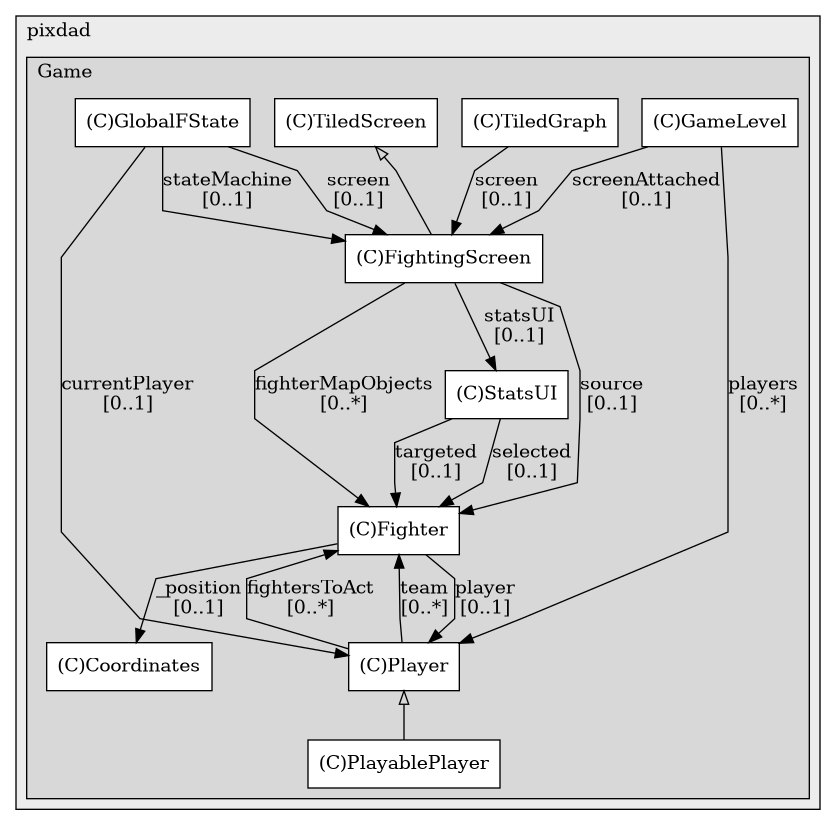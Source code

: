 @startuml

/' diagram meta data start
config=StructureConfiguration;
{
  "projectClassification": {
    "searchMode": "OpenProject", // OpenProject, AllProjects
    "includedProjects": "",
    "pathEndKeywords": "*.impl",
    "isClientPath": "",
    "isClientName": "",
    "isTestPath": "",
    "isTestName": "",
    "isMappingPath": "",
    "isMappingName": "",
    "isDataAccessPath": "",
    "isDataAccessName": "",
    "isDataStructurePath": "",
    "isDataStructureName": "",
    "isInterfaceStructuresPath": "",
    "isInterfaceStructuresName": "",
    "isEntryPointPath": "",
    "isEntryPointName": ""
  },
  "graphRestriction": {
    "classPackageExcludeFilter": "",
    "classPackageIncludeFilter": "",
    "classNameExcludeFilter": "",
    "classNameIncludeFilter": "",
    "methodNameExcludeFilter": "",
    "methodNameIncludeFilter": "",
    "removeByInheritance": "", // inheritance/annotation based filtering is done in a second step
    "removeByAnnotation": "",
    "removeByClassPackage": "", // cleanup the graph after inheritance/annotation based filtering is done
    "removeByClassName": "",
    "cutMappings": false,
    "cutEnum": true,
    "cutTests": true,
    "cutClient": true,
    "cutDataAccess": true,
    "cutInterfaceStructures": true,
    "cutDataStructures": true,
    "cutGetterAndSetter": true,
    "cutConstructors": true
  },
  "graphTraversal": {
    "forwardDepth": 3,
    "backwardDepth": 3,
    "classPackageExcludeFilter": "",
    "classPackageIncludeFilter": "",
    "classNameExcludeFilter": "",
    "classNameIncludeFilter": "",
    "methodNameExcludeFilter": "",
    "methodNameIncludeFilter": "",
    "hideMappings": false,
    "hideDataStructures": false,
    "hidePrivateMethods": true,
    "hideInterfaceCalls": true, // indirection: implementation -> interface (is hidden) -> implementation
    "onlyShowApplicationEntryPoints": false // root node is included
  },
  "details": {
    "aggregation": "GroupByClass", // ByClass, GroupByClass, None
    "showClassGenericTypes": true,
    "showMethods": false,
    "showMethodParameterNames": true,
    "showMethodParameterTypes": true,
    "showMethodReturnType": true,
    "showPackageLevels": 2,
    "showDetailedClassStructure": false
  },
  "rootClass": "fr.pixdad.Game.tiled.utils.Coordinates"
}
diagram meta data end '/



digraph g {
    rankdir="TB"
    splines=polyline
    

'nodes 
subgraph cluster_987858552 { 
   	label=pixdad
	labeljust=l
	fillcolor="#ececec"
	style=filled
   
   subgraph cluster_583152824 { 
   	label=Game
	labeljust=l
	fillcolor="#d8d8d8"
	style=filled
   
   Coordinates1860649759[
	label="(C)Coordinates"
	style=filled
	shape=rect
	fillcolor="#FFFFFF"
];

Fighter2110584278[
	label="(C)Fighter"
	style=filled
	shape=rect
	fillcolor="#FFFFFF"
];

FightingScreen1363904070[
	label="(C)FightingScreen"
	style=filled
	shape=rect
	fillcolor="#FFFFFF"
];

GameLevel154637267[
	label="(C)GameLevel"
	style=filled
	shape=rect
	fillcolor="#FFFFFF"
];

GlobalFState1363904070[
	label="(C)GlobalFState"
	style=filled
	shape=rect
	fillcolor="#FFFFFF"
];

PlayablePlayer2110584278[
	label="(C)PlayablePlayer"
	style=filled
	shape=rect
	fillcolor="#FFFFFF"
];

Player2110584278[
	label="(C)Player"
	style=filled
	shape=rect
	fillcolor="#FFFFFF"
];

StatsUI1905035480[
	label="(C)StatsUI"
	style=filled
	shape=rect
	fillcolor="#FFFFFF"
];

TiledGraph1567296106[
	label="(C)TiledGraph"
	style=filled
	shape=rect
	fillcolor="#FFFFFF"
];

TiledScreen1740837991[
	label="(C)TiledScreen"
	style=filled
	shape=rect
	fillcolor="#FFFFFF"
];
} 
} 

'edges    
Fighter2110584278 -> Coordinates1860649759[label="_position
[0..1]"];
Fighter2110584278 -> Player2110584278[label="player
[0..1]"];
FightingScreen1363904070 -> Fighter2110584278[label="fighterMapObjects
[0..*]"];
FightingScreen1363904070 -> Fighter2110584278[label="source
[0..1]"];
FightingScreen1363904070 -> StatsUI1905035480[label="statsUI
[0..1]"];
GameLevel154637267 -> FightingScreen1363904070[label="screenAttached
[0..1]"];
GameLevel154637267 -> Player2110584278[label="players
[0..*]"];
GlobalFState1363904070 -> FightingScreen1363904070[label="screen
[0..1]"];
GlobalFState1363904070 -> FightingScreen1363904070[label="stateMachine
[0..1]"];
GlobalFState1363904070 -> Player2110584278[label="currentPlayer
[0..1]"];
Player2110584278 -> Fighter2110584278[label="fightersToAct
[0..*]"];
Player2110584278 -> Fighter2110584278[label="team
[0..*]"];
Player2110584278 -> PlayablePlayer2110584278[arrowhead=none, arrowtail=empty, dir=both];
StatsUI1905035480 -> Fighter2110584278[label="selected
[0..1]"];
StatsUI1905035480 -> Fighter2110584278[label="targeted
[0..1]"];
TiledGraph1567296106 -> FightingScreen1363904070[label="screen
[0..1]"];
TiledScreen1740837991 -> FightingScreen1363904070[arrowhead=none, arrowtail=empty, dir=both];
    
}
@enduml